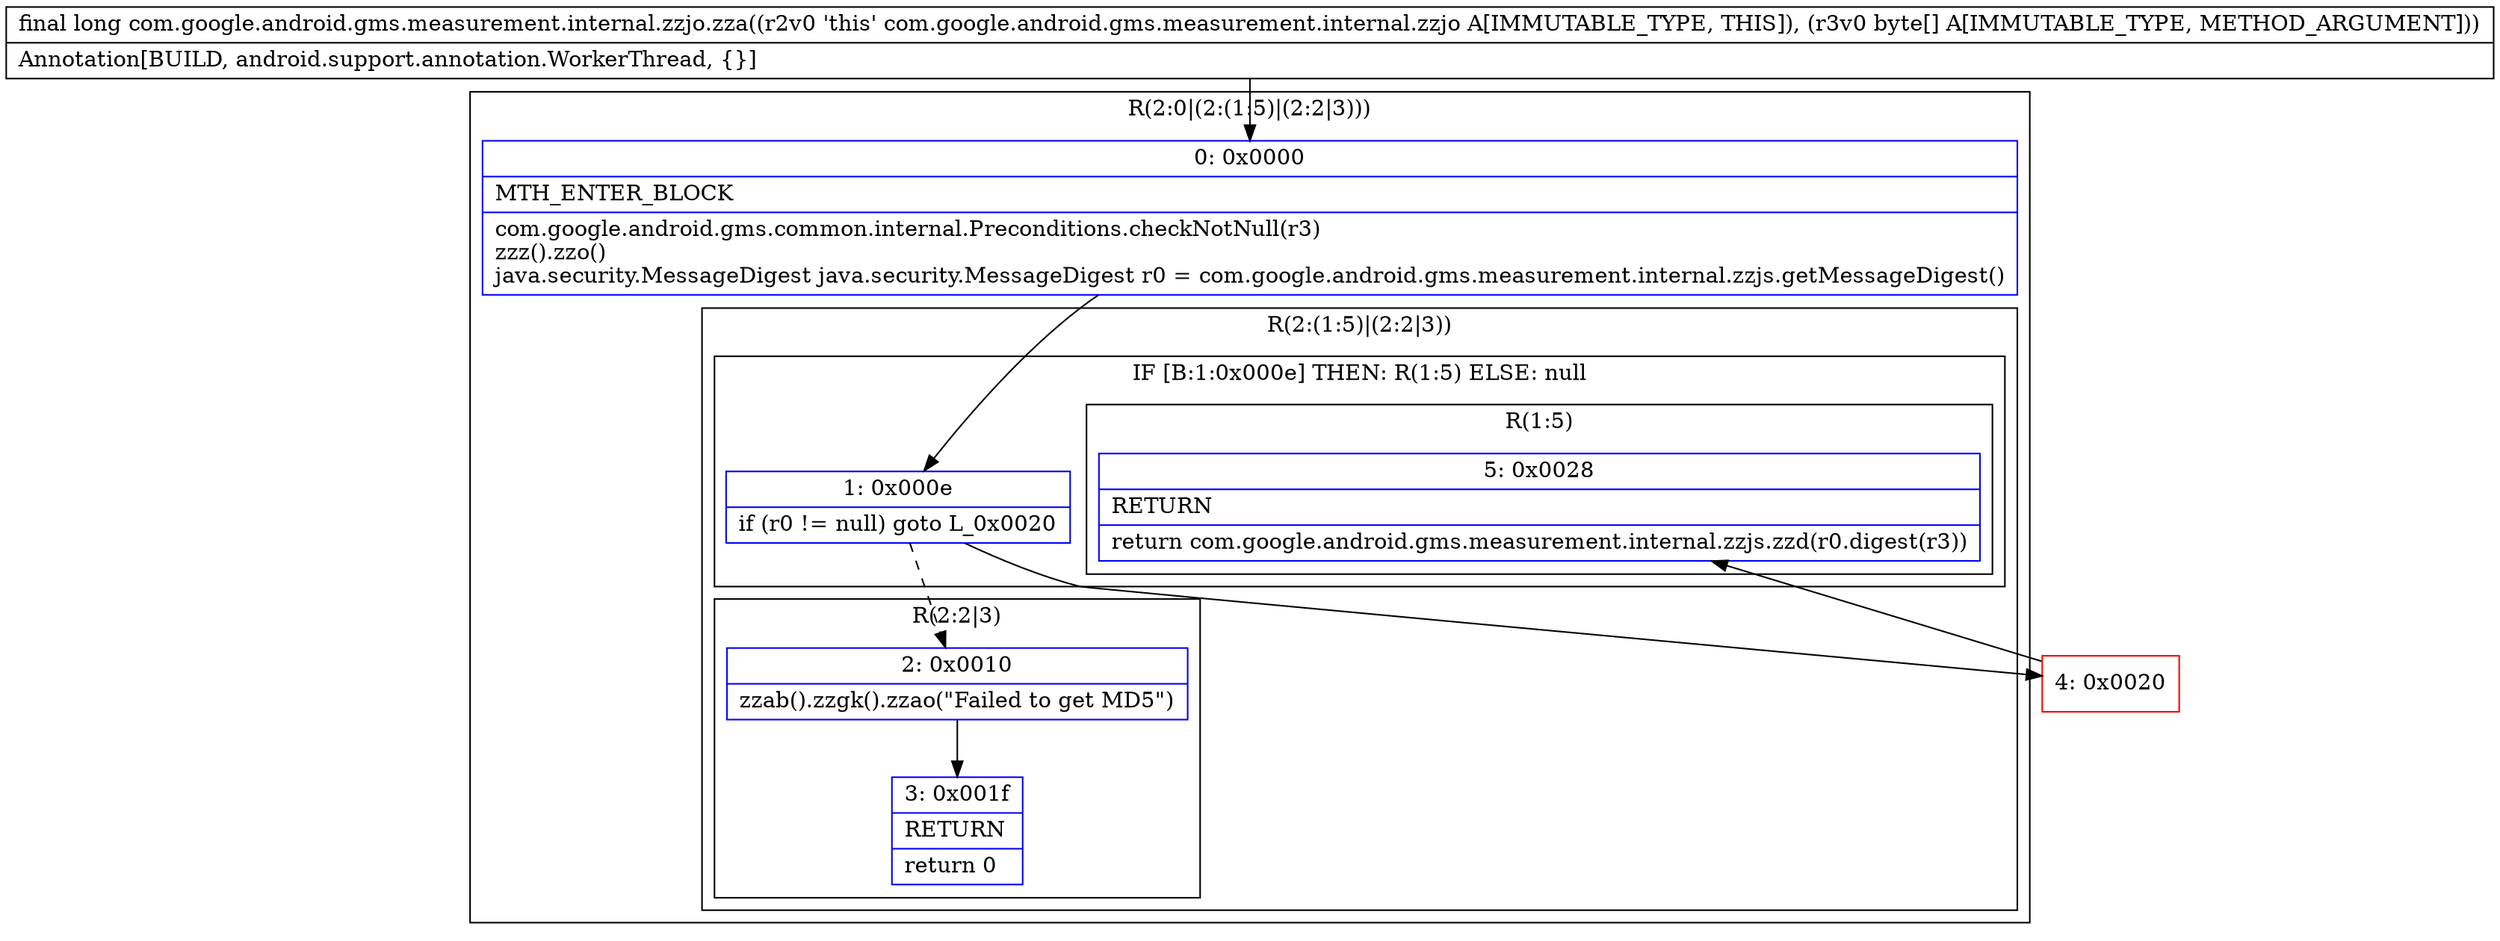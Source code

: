 digraph "CFG forcom.google.android.gms.measurement.internal.zzjo.zza([B)J" {
subgraph cluster_Region_936662616 {
label = "R(2:0|(2:(1:5)|(2:2|3)))";
node [shape=record,color=blue];
Node_0 [shape=record,label="{0\:\ 0x0000|MTH_ENTER_BLOCK\l|com.google.android.gms.common.internal.Preconditions.checkNotNull(r3)\lzzz().zzo()\ljava.security.MessageDigest java.security.MessageDigest r0 = com.google.android.gms.measurement.internal.zzjs.getMessageDigest()\l}"];
subgraph cluster_Region_985167390 {
label = "R(2:(1:5)|(2:2|3))";
node [shape=record,color=blue];
subgraph cluster_IfRegion_657860465 {
label = "IF [B:1:0x000e] THEN: R(1:5) ELSE: null";
node [shape=record,color=blue];
Node_1 [shape=record,label="{1\:\ 0x000e|if (r0 != null) goto L_0x0020\l}"];
subgraph cluster_Region_608310298 {
label = "R(1:5)";
node [shape=record,color=blue];
Node_5 [shape=record,label="{5\:\ 0x0028|RETURN\l|return com.google.android.gms.measurement.internal.zzjs.zzd(r0.digest(r3))\l}"];
}
}
subgraph cluster_Region_249636880 {
label = "R(2:2|3)";
node [shape=record,color=blue];
Node_2 [shape=record,label="{2\:\ 0x0010|zzab().zzgk().zzao(\"Failed to get MD5\")\l}"];
Node_3 [shape=record,label="{3\:\ 0x001f|RETURN\l|return 0\l}"];
}
}
}
Node_4 [shape=record,color=red,label="{4\:\ 0x0020}"];
MethodNode[shape=record,label="{final long com.google.android.gms.measurement.internal.zzjo.zza((r2v0 'this' com.google.android.gms.measurement.internal.zzjo A[IMMUTABLE_TYPE, THIS]), (r3v0 byte[] A[IMMUTABLE_TYPE, METHOD_ARGUMENT]))  | Annotation[BUILD, android.support.annotation.WorkerThread, \{\}]\l}"];
MethodNode -> Node_0;
Node_0 -> Node_1;
Node_1 -> Node_2[style=dashed];
Node_1 -> Node_4;
Node_2 -> Node_3;
Node_4 -> Node_5;
}


